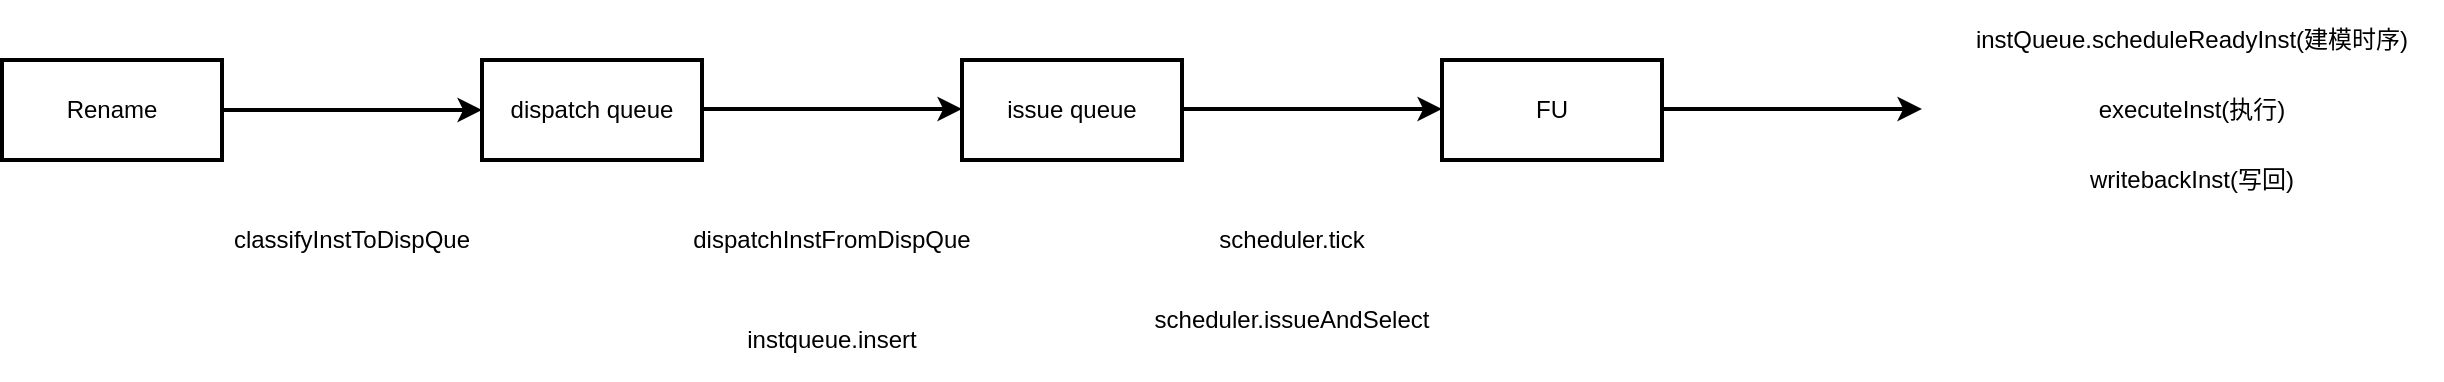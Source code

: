 <mxfile version="24.5.3" type="device">
  <diagram name="执行流程框图" id="ad_UwVjkP5mW93uQvALw">
    <mxGraphModel dx="1434" dy="875" grid="1" gridSize="10" guides="1" tooltips="1" connect="1" arrows="1" fold="1" page="1" pageScale="1" pageWidth="4000" pageHeight="3000" math="0" shadow="0">
      <root>
        <mxCell id="0" />
        <mxCell id="1" parent="0" />
        <mxCell id="wPVJwlbztC-w74GlP8TV-1" value="Rename" style="rounded=0;whiteSpace=wrap;html=1;strokeWidth=2;" vertex="1" parent="1">
          <mxGeometry x="190" y="360" width="110" height="50" as="geometry" />
        </mxCell>
        <mxCell id="wPVJwlbztC-w74GlP8TV-3" value="dispatch queue" style="rounded=0;whiteSpace=wrap;html=1;strokeWidth=2;" vertex="1" parent="1">
          <mxGeometry x="430" y="360" width="110" height="50" as="geometry" />
        </mxCell>
        <mxCell id="wPVJwlbztC-w74GlP8TV-4" value="issue queue" style="rounded=0;whiteSpace=wrap;html=1;strokeWidth=2;" vertex="1" parent="1">
          <mxGeometry x="670" y="360" width="110" height="50" as="geometry" />
        </mxCell>
        <mxCell id="wPVJwlbztC-w74GlP8TV-5" value="FU" style="rounded=0;whiteSpace=wrap;html=1;strokeWidth=2;" vertex="1" parent="1">
          <mxGeometry x="910" y="360" width="110" height="50" as="geometry" />
        </mxCell>
        <mxCell id="wPVJwlbztC-w74GlP8TV-6" value="" style="endArrow=classic;html=1;rounded=0;strokeWidth=2;exitX=1;exitY=0.5;exitDx=0;exitDy=0;entryX=0;entryY=0.5;entryDx=0;entryDy=0;" edge="1" parent="1" source="wPVJwlbztC-w74GlP8TV-1" target="wPVJwlbztC-w74GlP8TV-3">
          <mxGeometry width="50" height="50" relative="1" as="geometry">
            <mxPoint x="460" y="640" as="sourcePoint" />
            <mxPoint x="510" y="590" as="targetPoint" />
          </mxGeometry>
        </mxCell>
        <mxCell id="wPVJwlbztC-w74GlP8TV-7" value="" style="endArrow=classic;html=1;rounded=0;strokeWidth=2;exitX=1;exitY=0.5;exitDx=0;exitDy=0;entryX=0;entryY=0.5;entryDx=0;entryDy=0;" edge="1" parent="1">
          <mxGeometry width="50" height="50" relative="1" as="geometry">
            <mxPoint x="540" y="384.5" as="sourcePoint" />
            <mxPoint x="670" y="384.5" as="targetPoint" />
          </mxGeometry>
        </mxCell>
        <mxCell id="wPVJwlbztC-w74GlP8TV-8" value="" style="endArrow=classic;html=1;rounded=0;strokeWidth=2;exitX=1;exitY=0.5;exitDx=0;exitDy=0;entryX=0;entryY=0.5;entryDx=0;entryDy=0;" edge="1" parent="1">
          <mxGeometry width="50" height="50" relative="1" as="geometry">
            <mxPoint x="780" y="384.5" as="sourcePoint" />
            <mxPoint x="910" y="384.5" as="targetPoint" />
          </mxGeometry>
        </mxCell>
        <mxCell id="wPVJwlbztC-w74GlP8TV-10" value="classifyInstToDispQue" style="text;html=1;align=center;verticalAlign=middle;whiteSpace=wrap;rounded=0;" vertex="1" parent="1">
          <mxGeometry x="300" y="430" width="130" height="40" as="geometry" />
        </mxCell>
        <mxCell id="wPVJwlbztC-w74GlP8TV-11" value="dispatchInstFromDispQue" style="text;html=1;align=center;verticalAlign=middle;whiteSpace=wrap;rounded=0;" vertex="1" parent="1">
          <mxGeometry x="530" y="430" width="150" height="40" as="geometry" />
        </mxCell>
        <mxCell id="wPVJwlbztC-w74GlP8TV-12" value="instqueue.insert" style="text;html=1;align=center;verticalAlign=middle;whiteSpace=wrap;rounded=0;" vertex="1" parent="1">
          <mxGeometry x="530" y="480" width="150" height="40" as="geometry" />
        </mxCell>
        <mxCell id="wPVJwlbztC-w74GlP8TV-13" value="scheduler.tick" style="text;html=1;align=center;verticalAlign=middle;whiteSpace=wrap;rounded=0;" vertex="1" parent="1">
          <mxGeometry x="760" y="430" width="150" height="40" as="geometry" />
        </mxCell>
        <mxCell id="wPVJwlbztC-w74GlP8TV-14" value="scheduler.issueAndSelect" style="text;html=1;align=center;verticalAlign=middle;whiteSpace=wrap;rounded=0;" vertex="1" parent="1">
          <mxGeometry x="760" y="470" width="150" height="40" as="geometry" />
        </mxCell>
        <mxCell id="wPVJwlbztC-w74GlP8TV-15" value="" style="endArrow=classic;html=1;rounded=0;strokeWidth=2;exitX=1;exitY=0.5;exitDx=0;exitDy=0;entryX=0;entryY=0.5;entryDx=0;entryDy=0;" edge="1" parent="1">
          <mxGeometry width="50" height="50" relative="1" as="geometry">
            <mxPoint x="1020" y="384.5" as="sourcePoint" />
            <mxPoint x="1150" y="384.5" as="targetPoint" />
          </mxGeometry>
        </mxCell>
        <mxCell id="wPVJwlbztC-w74GlP8TV-16" value="instQueue.scheduleReadyInst(建模时序)" style="text;html=1;align=center;verticalAlign=middle;whiteSpace=wrap;rounded=0;" vertex="1" parent="1">
          <mxGeometry x="1160" y="330" width="250" height="40" as="geometry" />
        </mxCell>
        <mxCell id="wPVJwlbztC-w74GlP8TV-17" value="executeInst(执行)" style="text;html=1;align=center;verticalAlign=middle;whiteSpace=wrap;rounded=0;" vertex="1" parent="1">
          <mxGeometry x="1160" y="365" width="250" height="40" as="geometry" />
        </mxCell>
        <mxCell id="wPVJwlbztC-w74GlP8TV-18" value="writebackInst(写回)" style="text;html=1;align=center;verticalAlign=middle;whiteSpace=wrap;rounded=0;" vertex="1" parent="1">
          <mxGeometry x="1160" y="400" width="250" height="40" as="geometry" />
        </mxCell>
      </root>
    </mxGraphModel>
  </diagram>
</mxfile>
